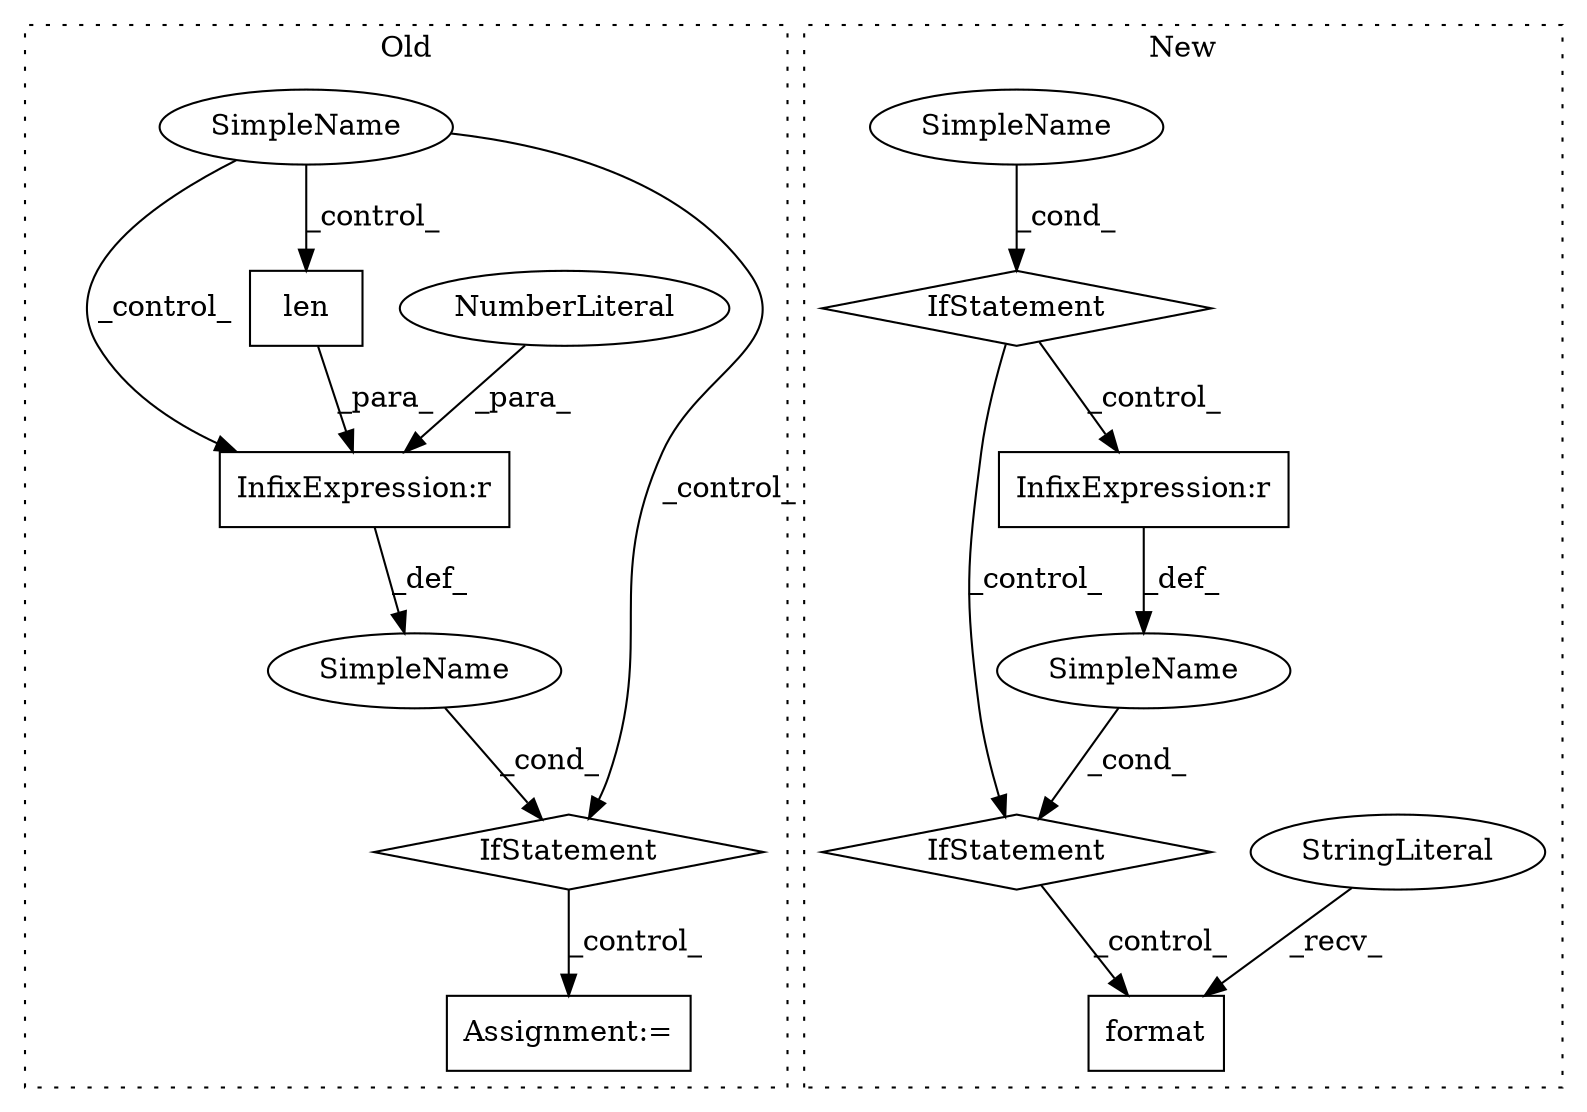 digraph G {
subgraph cluster0 {
1 [label="len" a="32" s="496,512" l="4,1" shape="box"];
4 [label="InfixExpression:r" a="27" s="513" l="4" shape="box"];
5 [label="IfStatement" a="25" s="492,518" l="4,2" shape="diamond"];
6 [label="NumberLiteral" a="34" s="517" l="1" shape="ellipse"];
7 [label="Assignment:=" a="7" s="534" l="1" shape="box"];
8 [label="SimpleName" a="42" s="" l="" shape="ellipse"];
9 [label="SimpleName" a="42" s="" l="" shape="ellipse"];
label = "Old";
style="dotted";
}
subgraph cluster1 {
2 [label="format" a="32" s="1697,1715" l="7,1" shape="box"];
3 [label="StringLiteral" a="45" s="1660" l="36" shape="ellipse"];
10 [label="IfStatement" a="25" s="1445,1470" l="4,2" shape="diamond"];
11 [label="SimpleName" a="42" s="" l="" shape="ellipse"];
12 [label="SimpleName" a="42" s="" l="" shape="ellipse"];
13 [label="IfStatement" a="25" s="1351,1376" l="4,2" shape="diamond"];
14 [label="InfixExpression:r" a="27" s="1465" l="4" shape="box"];
label = "New";
style="dotted";
}
1 -> 4 [label="_para_"];
3 -> 2 [label="_recv_"];
4 -> 8 [label="_def_"];
5 -> 7 [label="_control_"];
6 -> 4 [label="_para_"];
8 -> 5 [label="_cond_"];
9 -> 1 [label="_control_"];
9 -> 5 [label="_control_"];
9 -> 4 [label="_control_"];
10 -> 2 [label="_control_"];
11 -> 10 [label="_cond_"];
12 -> 13 [label="_cond_"];
13 -> 10 [label="_control_"];
13 -> 14 [label="_control_"];
14 -> 11 [label="_def_"];
}
